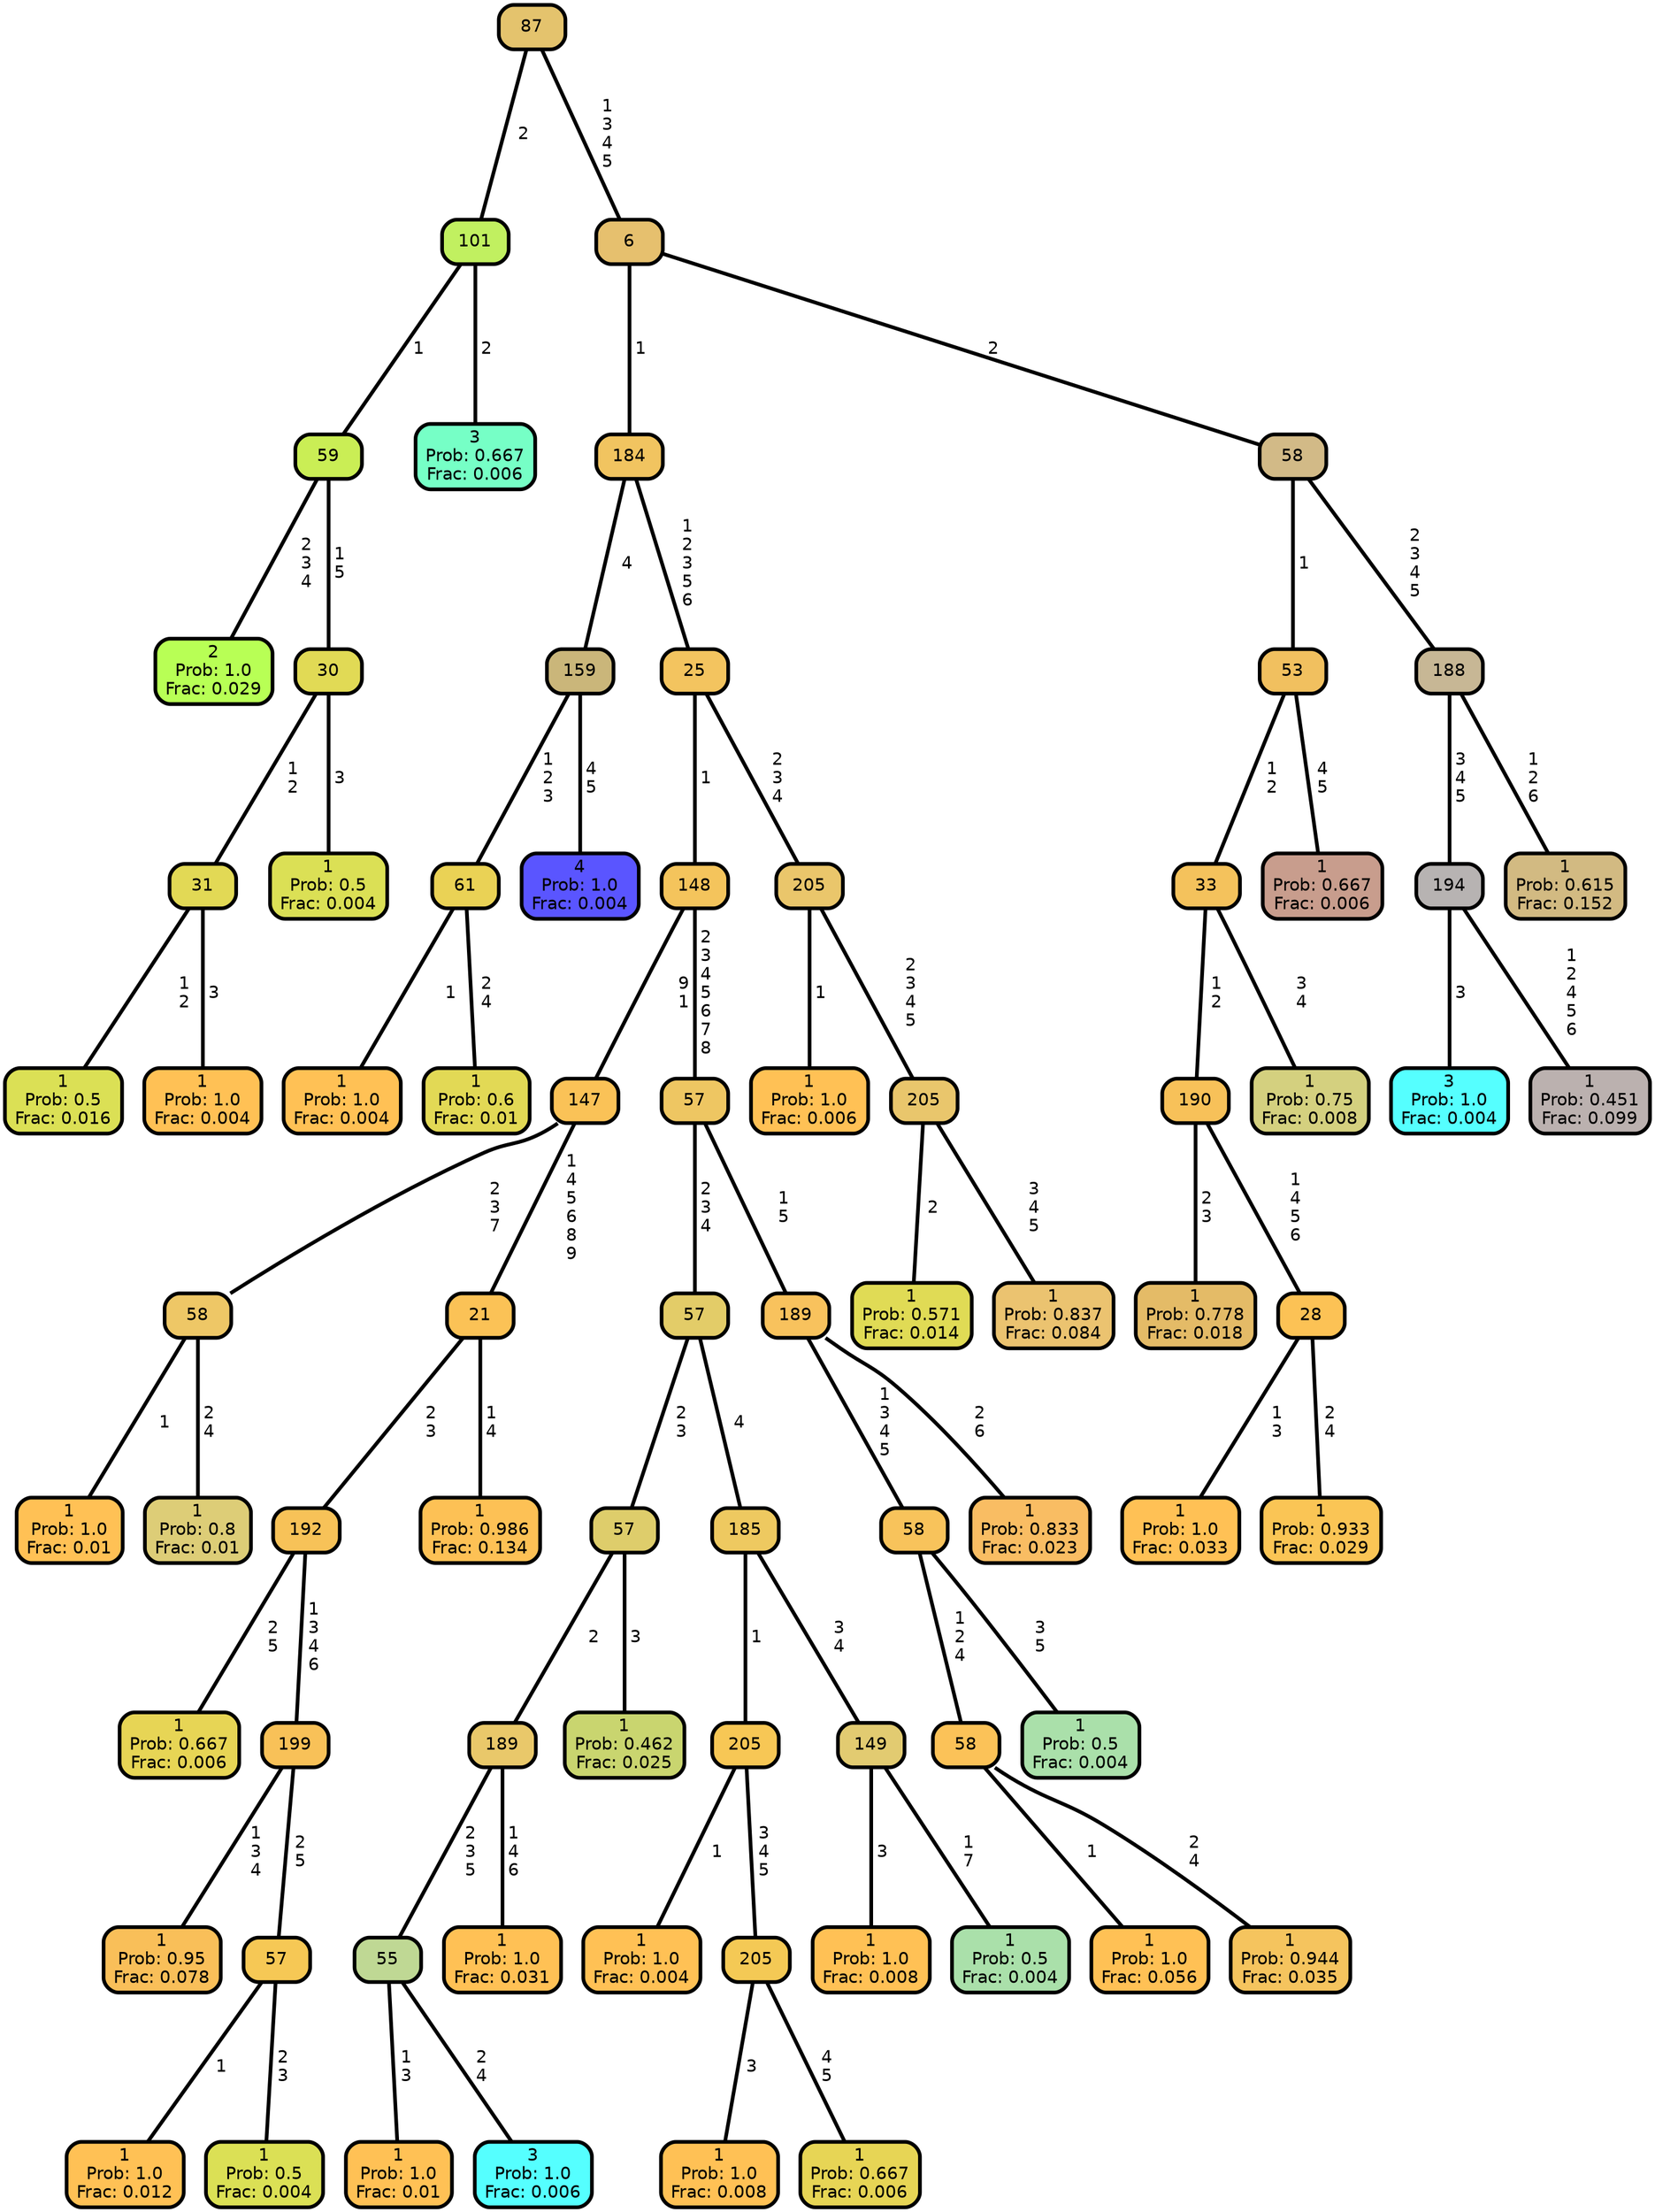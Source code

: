 graph Tree {
node [shape=box, style="filled, rounded",color="black",penwidth="3",fontcolor="black",                 fontname=helvetica] ;
graph [ranksep="0 equally", splines=straight,                 bgcolor=transparent, dpi=200] ;
edge [fontname=helvetica, color=black] ;
0 [label="2
Prob: 1.0
Frac: 0.029", fillcolor="#b8ff55"] ;
1 [label="59", fillcolor="#caee55"] ;
2 [label="1
Prob: 0.5
Frac: 0.016", fillcolor="#dbe055"] ;
3 [label="31", fillcolor="#e2d955"] ;
4 [label="1
Prob: 1.0
Frac: 0.004", fillcolor="#ffc155"] ;
5 [label="30", fillcolor="#e1da55"] ;
6 [label="1
Prob: 0.5
Frac: 0.004", fillcolor="#dbe055"] ;
7 [label="101", fillcolor="#c1f060"] ;
8 [label="3
Prob: 0.667
Frac: 0.006", fillcolor="#76ffc6"] ;
9 [label="87", fillcolor="#e4c36d"] ;
10 [label="1
Prob: 1.0
Frac: 0.004", fillcolor="#ffc155"] ;
11 [label="61", fillcolor="#ead255"] ;
12 [label="1
Prob: 0.6
Frac: 0.01", fillcolor="#e2d955"] ;
13 [label="159", fillcolor="#cab67a"] ;
14 [label="4
Prob: 1.0
Frac: 0.004", fillcolor="#5a55ff"] ;
15 [label="184", fillcolor="#f1c460"] ;
16 [label="1
Prob: 1.0
Frac: 0.01", fillcolor="#ffc155"] ;
17 [label="58", fillcolor="#eec766"] ;
18 [label="1
Prob: 0.8
Frac: 0.01", fillcolor="#ddcd77"] ;
19 [label="147", fillcolor="#fac257"] ;
20 [label="1
Prob: 0.667
Frac: 0.006", fillcolor="#e7d555"] ;
21 [label="192", fillcolor="#f7c258"] ;
22 [label="1
Prob: 0.95
Frac: 0.078", fillcolor="#f9bf59"] ;
23 [label="199", fillcolor="#f8c158"] ;
24 [label="1
Prob: 1.0
Frac: 0.012", fillcolor="#ffc155"] ;
25 [label="57", fillcolor="#f6c855"] ;
26 [label="1
Prob: 0.5
Frac: 0.004", fillcolor="#dbe055"] ;
27 [label="21", fillcolor="#fbc256"] ;
28 [label="1
Prob: 0.986
Frac: 0.134", fillcolor="#fdc155"] ;
29 [label="148", fillcolor="#f4c45c"] ;
30 [label="1
Prob: 1.0
Frac: 0.01", fillcolor="#ffc155"] ;
31 [label="55", fillcolor="#bfd894"] ;
32 [label="3
Prob: 1.0
Frac: 0.006", fillcolor="#55ffff"] ;
33 [label="189", fillcolor="#e9c86a"] ;
34 [label="1
Prob: 1.0
Frac: 0.031", fillcolor="#ffc155"] ;
35 [label="57", fillcolor="#decd6b"] ;
36 [label="1
Prob: 0.462
Frac: 0.025", fillcolor="#c9d56f"] ;
37 [label="57", fillcolor="#e3cc68"] ;
38 [label="1
Prob: 1.0
Frac: 0.004", fillcolor="#ffc155"] ;
39 [label="205", fillcolor="#f7c755"] ;
40 [label="1
Prob: 1.0
Frac: 0.008", fillcolor="#ffc155"] ;
41 [label="205", fillcolor="#f4c955"] ;
42 [label="1
Prob: 0.667
Frac: 0.006", fillcolor="#e7d555"] ;
43 [label="185", fillcolor="#eec960"] ;
44 [label="1
Prob: 1.0
Frac: 0.008", fillcolor="#ffc155"] ;
45 [label="149", fillcolor="#e2cb71"] ;
46 [label="1
Prob: 0.5
Frac: 0.004", fillcolor="#aae0aa"] ;
47 [label="57", fillcolor="#eec662"] ;
48 [label="1
Prob: 1.0
Frac: 0.056", fillcolor="#ffc155"] ;
49 [label="58", fillcolor="#fbc258"] ;
50 [label="1
Prob: 0.944
Frac: 0.035", fillcolor="#f5c45e"] ;
51 [label="58", fillcolor="#f8c35b"] ;
52 [label="1
Prob: 0.5
Frac: 0.004", fillcolor="#aae0aa"] ;
53 [label="189", fillcolor="#f8c25d"] ;
54 [label="1
Prob: 0.833
Frac: 0.023", fillcolor="#f9bd63"] ;
55 [label="25", fillcolor="#f3c45f"] ;
56 [label="1
Prob: 1.0
Frac: 0.006", fillcolor="#ffc155"] ;
57 [label="205", fillcolor="#eac66b"] ;
58 [label="1
Prob: 0.571
Frac: 0.014", fillcolor="#e0db55"] ;
59 [label="205", fillcolor="#e9c66c"] ;
60 [label="1
Prob: 0.837
Frac: 0.084", fillcolor="#ebc370"] ;
61 [label="6", fillcolor="#e6c06e"] ;
62 [label="1
Prob: 0.778
Frac: 0.018", fillcolor="#e4bb67"] ;
63 [label="190", fillcolor="#f7c159"] ;
64 [label="1
Prob: 1.0
Frac: 0.033", fillcolor="#ffc155"] ;
65 [label="28", fillcolor="#fcc255"] ;
66 [label="1
Prob: 0.933
Frac: 0.029", fillcolor="#fac555"] ;
67 [label="33", fillcolor="#f4c25c"] ;
68 [label="1
Prob: 0.75
Frac: 0.008", fillcolor="#d4d07f"] ;
69 [label="53", fillcolor="#f1c05f"] ;
70 [label="1
Prob: 0.667
Frac: 0.006", fillcolor="#c89d8d"] ;
71 [label="58", fillcolor="#d2ba87"] ;
72 [label="3
Prob: 1.0
Frac: 0.004", fillcolor="#55ffff"] ;
73 [label="194", fillcolor="#b7b3b2"] ;
74 [label="1
Prob: 0.451
Frac: 0.099", fillcolor="#bbb1af"] ;
75 [label="188", fillcolor="#c7b795"] ;
76 [label="1
Prob: 0.615
Frac: 0.152", fillcolor="#d2ba82"] ;
1 -- 0 [label=" 2\n 3\n 4",penwidth=3] ;
1 -- 5 [label=" 1\n 5",penwidth=3] ;
3 -- 2 [label=" 1\n 2",penwidth=3] ;
3 -- 4 [label=" 3",penwidth=3] ;
5 -- 3 [label=" 1\n 2",penwidth=3] ;
5 -- 6 [label=" 3",penwidth=3] ;
7 -- 1 [label=" 1",penwidth=3] ;
7 -- 8 [label=" 2",penwidth=3] ;
9 -- 7 [label=" 2",penwidth=3] ;
9 -- 61 [label=" 1\n 3\n 4\n 5",penwidth=3] ;
11 -- 10 [label=" 1",penwidth=3] ;
11 -- 12 [label=" 2\n 4",penwidth=3] ;
13 -- 11 [label=" 1\n 2\n 3",penwidth=3] ;
13 -- 14 [label=" 4\n 5",penwidth=3] ;
15 -- 13 [label=" 4",penwidth=3] ;
15 -- 55 [label=" 1\n 2\n 3\n 5\n 6",penwidth=3] ;
17 -- 16 [label=" 1",penwidth=3] ;
17 -- 18 [label=" 2\n 4",penwidth=3] ;
19 -- 17 [label=" 2\n 3\n 7",penwidth=3] ;
19 -- 27 [label=" 1\n 4\n 5\n 6\n 8\n 9",penwidth=3] ;
21 -- 20 [label=" 2\n 5",penwidth=3] ;
21 -- 23 [label=" 1\n 3\n 4\n 6",penwidth=3] ;
23 -- 22 [label=" 1\n 3\n 4",penwidth=3] ;
23 -- 25 [label=" 2\n 5",penwidth=3] ;
25 -- 24 [label=" 1",penwidth=3] ;
25 -- 26 [label=" 2\n 3",penwidth=3] ;
27 -- 21 [label=" 2\n 3",penwidth=3] ;
27 -- 28 [label=" 1\n 4",penwidth=3] ;
29 -- 19 [label=" 9\n 1",penwidth=3] ;
29 -- 47 [label=" 2\n 3\n 4\n 5\n 6\n 7\n 8",penwidth=3] ;
31 -- 30 [label=" 1\n 3",penwidth=3] ;
31 -- 32 [label=" 2\n 4",penwidth=3] ;
33 -- 31 [label=" 2\n 3\n 5",penwidth=3] ;
33 -- 34 [label=" 1\n 4\n 6",penwidth=3] ;
35 -- 33 [label=" 2",penwidth=3] ;
35 -- 36 [label=" 3",penwidth=3] ;
37 -- 35 [label=" 2\n 3",penwidth=3] ;
37 -- 43 [label=" 4",penwidth=3] ;
39 -- 38 [label=" 1",penwidth=3] ;
39 -- 41 [label=" 3\n 4\n 5",penwidth=3] ;
41 -- 40 [label=" 3",penwidth=3] ;
41 -- 42 [label=" 4\n 5",penwidth=3] ;
43 -- 39 [label=" 1",penwidth=3] ;
43 -- 45 [label=" 3\n 4",penwidth=3] ;
45 -- 44 [label=" 3",penwidth=3] ;
45 -- 46 [label=" 1\n 7",penwidth=3] ;
47 -- 37 [label=" 2\n 3\n 4",penwidth=3] ;
47 -- 53 [label=" 1\n 5",penwidth=3] ;
49 -- 48 [label=" 1",penwidth=3] ;
49 -- 50 [label=" 2\n 4",penwidth=3] ;
51 -- 49 [label=" 1\n 2\n 4",penwidth=3] ;
51 -- 52 [label=" 3\n 5",penwidth=3] ;
53 -- 51 [label=" 1\n 3\n 4\n 5",penwidth=3] ;
53 -- 54 [label=" 2\n 6",penwidth=3] ;
55 -- 29 [label=" 1",penwidth=3] ;
55 -- 57 [label=" 2\n 3\n 4",penwidth=3] ;
57 -- 56 [label=" 1",penwidth=3] ;
57 -- 59 [label=" 2\n 3\n 4\n 5",penwidth=3] ;
59 -- 58 [label=" 2",penwidth=3] ;
59 -- 60 [label=" 3\n 4\n 5",penwidth=3] ;
61 -- 15 [label=" 1",penwidth=3] ;
61 -- 71 [label=" 2",penwidth=3] ;
63 -- 62 [label=" 2\n 3",penwidth=3] ;
63 -- 65 [label=" 1\n 4\n 5\n 6",penwidth=3] ;
65 -- 64 [label=" 1\n 3",penwidth=3] ;
65 -- 66 [label=" 2\n 4",penwidth=3] ;
67 -- 63 [label=" 1\n 2",penwidth=3] ;
67 -- 68 [label=" 3\n 4",penwidth=3] ;
69 -- 67 [label=" 1\n 2",penwidth=3] ;
69 -- 70 [label=" 4\n 5",penwidth=3] ;
71 -- 69 [label=" 1",penwidth=3] ;
71 -- 75 [label=" 2\n 3\n 4\n 5",penwidth=3] ;
73 -- 72 [label=" 3",penwidth=3] ;
73 -- 74 [label=" 1\n 2\n 4\n 5\n 6",penwidth=3] ;
75 -- 73 [label=" 3\n 4\n 5",penwidth=3] ;
75 -- 76 [label=" 1\n 2\n 6",penwidth=3] ;
{rank = same;}}
